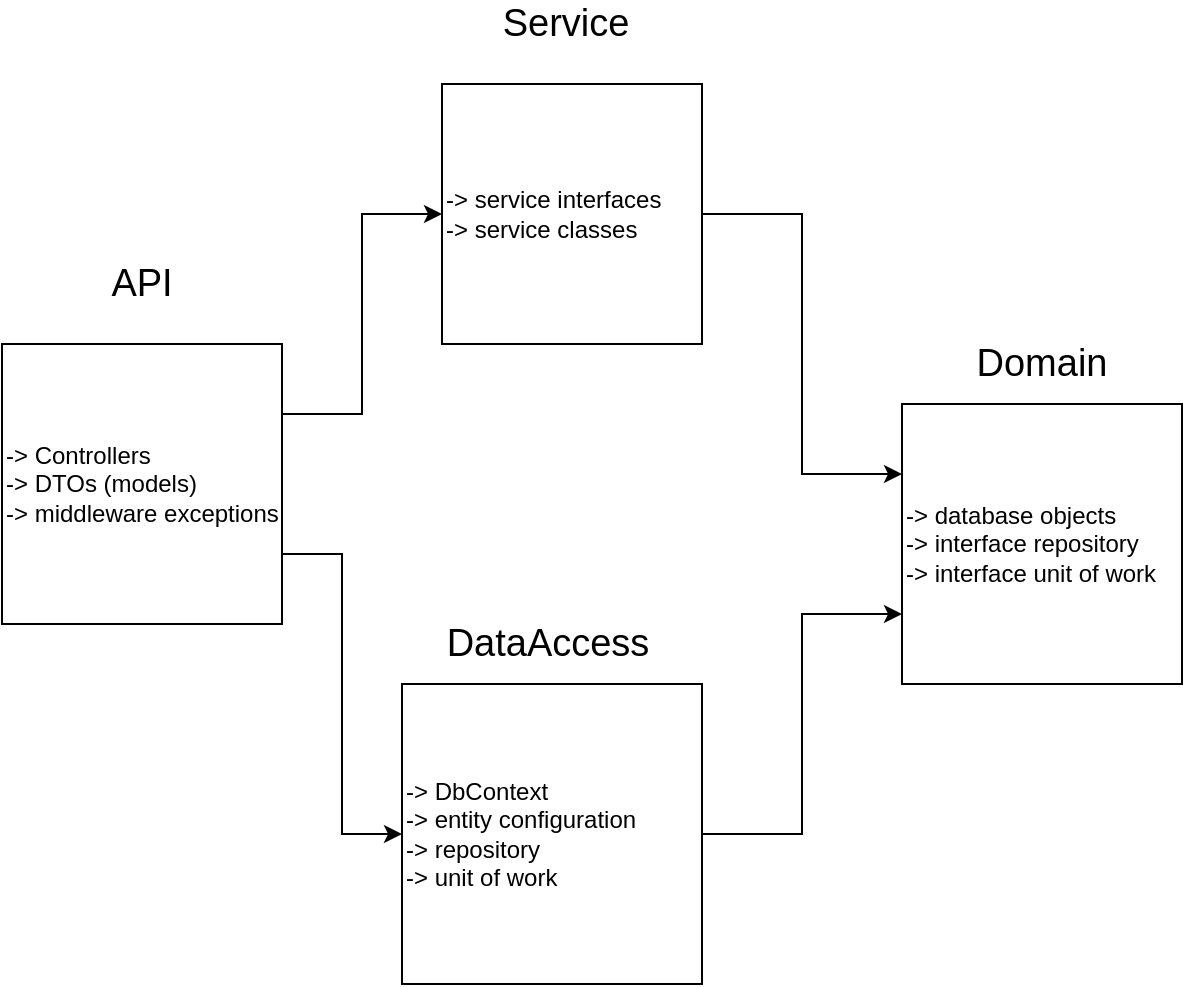 <mxfile version="12.9.8" type="device"><diagram id="C5RBs43oDa-KdzZeNtuy" name="Page-1"><mxGraphModel dx="1422" dy="713" grid="1" gridSize="10" guides="1" tooltips="1" connect="1" arrows="1" fold="1" page="1" pageScale="1" pageWidth="827" pageHeight="1169" math="0" shadow="0"><root><mxCell id="WIyWlLk6GJQsqaUBKTNV-0"/><mxCell id="WIyWlLk6GJQsqaUBKTNV-1" parent="WIyWlLk6GJQsqaUBKTNV-0"/><mxCell id="4pnNTztBaviayrr8rX1b-14" style="edgeStyle=orthogonalEdgeStyle;rounded=0;orthogonalLoop=1;jettySize=auto;html=1;exitX=1;exitY=0.75;exitDx=0;exitDy=0;entryX=0;entryY=0.5;entryDx=0;entryDy=0;" edge="1" parent="WIyWlLk6GJQsqaUBKTNV-1" source="4pnNTztBaviayrr8rX1b-9" target="4pnNTztBaviayrr8rX1b-12"><mxGeometry relative="1" as="geometry"/></mxCell><mxCell id="4pnNTztBaviayrr8rX1b-15" style="edgeStyle=orthogonalEdgeStyle;rounded=0;orthogonalLoop=1;jettySize=auto;html=1;exitX=1;exitY=0.25;exitDx=0;exitDy=0;" edge="1" parent="WIyWlLk6GJQsqaUBKTNV-1" source="4pnNTztBaviayrr8rX1b-9" target="4pnNTztBaviayrr8rX1b-10"><mxGeometry relative="1" as="geometry"/></mxCell><mxCell id="4pnNTztBaviayrr8rX1b-9" value="-&amp;gt; Controllers&lt;br&gt;-&amp;gt; DTOs (models)&lt;br&gt;-&amp;gt; middleware exceptions" style="whiteSpace=wrap;html=1;aspect=fixed;align=left;" vertex="1" parent="WIyWlLk6GJQsqaUBKTNV-1"><mxGeometry x="60" y="210" width="140" height="140" as="geometry"/></mxCell><mxCell id="4pnNTztBaviayrr8rX1b-18" style="edgeStyle=orthogonalEdgeStyle;rounded=0;orthogonalLoop=1;jettySize=auto;html=1;exitX=1;exitY=0.5;exitDx=0;exitDy=0;entryX=0;entryY=0.25;entryDx=0;entryDy=0;" edge="1" parent="WIyWlLk6GJQsqaUBKTNV-1" source="4pnNTztBaviayrr8rX1b-10" target="4pnNTztBaviayrr8rX1b-17"><mxGeometry relative="1" as="geometry"/></mxCell><mxCell id="4pnNTztBaviayrr8rX1b-10" value="-&amp;gt; service interfaces&lt;br&gt;-&amp;gt; service classes" style="whiteSpace=wrap;html=1;aspect=fixed;align=left;" vertex="1" parent="WIyWlLk6GJQsqaUBKTNV-1"><mxGeometry x="280" y="80" width="130" height="130" as="geometry"/></mxCell><mxCell id="4pnNTztBaviayrr8rX1b-19" style="edgeStyle=orthogonalEdgeStyle;rounded=0;orthogonalLoop=1;jettySize=auto;html=1;exitX=1;exitY=0.5;exitDx=0;exitDy=0;entryX=0;entryY=0.75;entryDx=0;entryDy=0;" edge="1" parent="WIyWlLk6GJQsqaUBKTNV-1" source="4pnNTztBaviayrr8rX1b-12" target="4pnNTztBaviayrr8rX1b-17"><mxGeometry relative="1" as="geometry"/></mxCell><mxCell id="4pnNTztBaviayrr8rX1b-12" value="&lt;div&gt;&lt;span&gt;-&amp;gt; DbContext&lt;/span&gt;&lt;/div&gt;&lt;span&gt;&lt;div&gt;&lt;span&gt;-&amp;gt; entity configuration&lt;/span&gt;&lt;/div&gt;&lt;div&gt;&lt;span&gt;-&amp;gt; repository&lt;/span&gt;&lt;/div&gt;&lt;div&gt;&lt;span&gt;-&amp;gt; unit of work&lt;/span&gt;&lt;/div&gt;&lt;/span&gt;" style="whiteSpace=wrap;html=1;aspect=fixed;align=left;" vertex="1" parent="WIyWlLk6GJQsqaUBKTNV-1"><mxGeometry x="260" y="380" width="150" height="150" as="geometry"/></mxCell><mxCell id="4pnNTztBaviayrr8rX1b-17" value="-&amp;gt; database objects&lt;br&gt;-&amp;gt; interface repository&lt;br&gt;-&amp;gt; interface unit of work" style="whiteSpace=wrap;html=1;aspect=fixed;align=left;" vertex="1" parent="WIyWlLk6GJQsqaUBKTNV-1"><mxGeometry x="510" y="240" width="140" height="140" as="geometry"/></mxCell><mxCell id="4pnNTztBaviayrr8rX1b-20" value="&lt;font style=&quot;font-size: 19px&quot;&gt;Domain&lt;/font&gt;" style="text;html=1;strokeColor=none;fillColor=none;align=center;verticalAlign=middle;whiteSpace=wrap;rounded=0;" vertex="1" parent="WIyWlLk6GJQsqaUBKTNV-1"><mxGeometry x="560" y="210" width="40" height="20" as="geometry"/></mxCell><mxCell id="4pnNTztBaviayrr8rX1b-21" value="&lt;font style=&quot;font-size: 19px&quot;&gt;DataAccess&lt;br&gt;&lt;/font&gt;" style="text;html=1;strokeColor=none;fillColor=none;align=center;verticalAlign=middle;whiteSpace=wrap;rounded=0;" vertex="1" parent="WIyWlLk6GJQsqaUBKTNV-1"><mxGeometry x="313" y="350" width="40" height="20" as="geometry"/></mxCell><mxCell id="4pnNTztBaviayrr8rX1b-24" value="&lt;font style=&quot;font-size: 19px&quot;&gt;Service&lt;br&gt;&lt;/font&gt;" style="text;html=1;strokeColor=none;fillColor=none;align=center;verticalAlign=middle;whiteSpace=wrap;rounded=0;" vertex="1" parent="WIyWlLk6GJQsqaUBKTNV-1"><mxGeometry x="322" y="40" width="40" height="20" as="geometry"/></mxCell><mxCell id="4pnNTztBaviayrr8rX1b-25" value="&lt;font style=&quot;font-size: 19px&quot;&gt;API&lt;br&gt;&lt;/font&gt;" style="text;html=1;strokeColor=none;fillColor=none;align=center;verticalAlign=middle;whiteSpace=wrap;rounded=0;" vertex="1" parent="WIyWlLk6GJQsqaUBKTNV-1"><mxGeometry x="110" y="170" width="40" height="20" as="geometry"/></mxCell></root></mxGraphModel></diagram></mxfile>